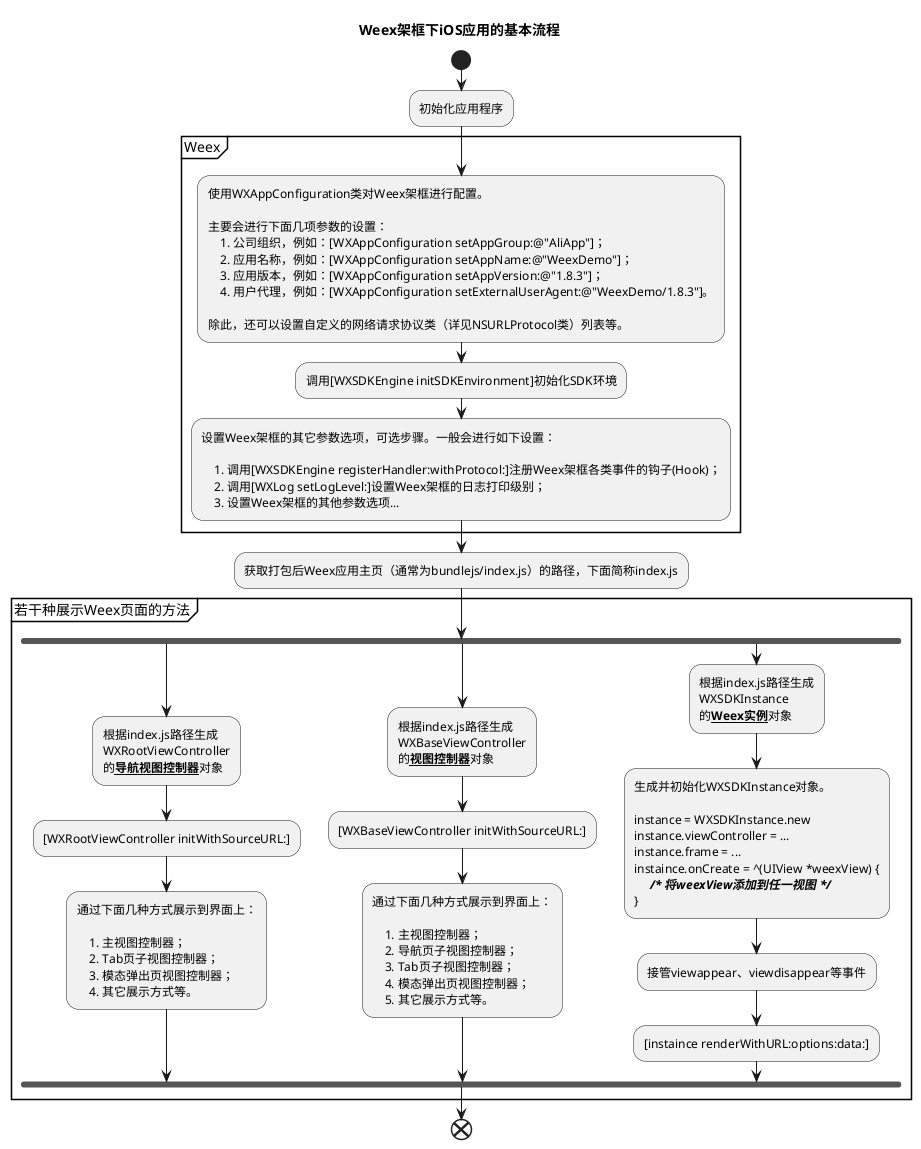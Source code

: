 @startuml
title Weex架框下iOS应用的基本流程
start

:初始化应用程序;

partition Weex {
    :使用WXAppConfiguration类对Weex架框进行配置。

    主要会进行下面几项参数的设置：
        1. 公司组织，例如：[WXAppConfiguration setAppGroup:@"AliApp"]；
        2. 应用名称，例如：[WXAppConfiguration setAppName:@"WeexDemo"]；
        3. 应用版本，例如：[WXAppConfiguration setAppVersion:@"1.8.3"]；
        4. 用户代理，例如：[WXAppConfiguration setExternalUserAgent:@"WeexDemo/1.8.3"]。

    除此，还可以设置自定义的网络请求协议类（详见NSURLProtocol类）列表等。;

    :调用[WXSDKEngine initSDKEnvironment]初始化SDK环境;

    :设置Weex架框的其它参数选项，可选步骤。一般会进行如下设置：

        1. 调用[WXSDKEngine registerHandler:withProtocol:]注册Weex架框各类事件的钩子(Hook)；
        2. 调用[WXLog setLogLevel:]设置Weex架框的日志打印级别；
        3. 设置Weex架框的其他参数选项...;
}

:获取打包后Weex应用主页（通常为bundlejs/index.js）的路径，下面简称index.js;

partition 若干种展示Weex页面的方法 {
    fork
        :根据index.js路径生成
        WXRootViewController
        的__**导航视图控制器**__对象;

        :[WXRootViewController initWithSourceURL:];

        :通过下面几种方式展示到界面上：

            1. 主视图控制器；
            2. Tab页子视图控制器；
            3. 模态弹出页视图控制器；
            4. 其它展示方式等。;
    fork again
        :根据index.js路径生成
        WXBaseViewController
        的__**视图控制器**__对象;

        :[WXBaseViewController initWithSourceURL:];

        :通过下面几种方式展示到界面上：

            1. 主视图控制器；
            2. 导航页子视图控制器；
            3. Tab页子视图控制器；
            4. 模态弹出页视图控制器；
            5. 其它展示方式等。;
    fork again
        :根据index.js路径生成
        WXSDKInstance
        的__**Weex实例**__对象;

        :生成并初始化WXSDKInstance对象。
        
        instance = WXSDKInstance.new
        instance.viewController = ...
        instance.frame = ...
        instaince.onCreate = ^(UIView *weexView) {
            //** /* 将weexView添加到任一视图 */ **//
        };

        :接管viewappear、viewdisappear等事件;

        :[instaince renderWithURL:options:data:];
    end fork
}

end
@end
